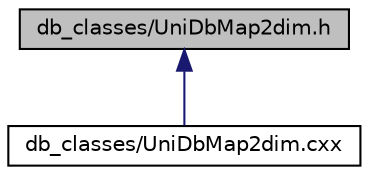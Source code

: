digraph "db_classes/UniDbMap2dim.h"
{
  edge [fontname="Helvetica",fontsize="10",labelfontname="Helvetica",labelfontsize="10"];
  node [fontname="Helvetica",fontsize="10",shape=record];
  Node1 [label="db_classes/UniDbMap2dim.h",height=0.2,width=0.4,color="black", fillcolor="grey75", style="filled", fontcolor="black"];
  Node1 -> Node2 [dir="back",color="midnightblue",fontsize="10",style="solid",fontname="Helvetica"];
  Node2 [label="db_classes/UniDbMap2dim.cxx",height=0.2,width=0.4,color="black", fillcolor="white", style="filled",URL="$_uni_db_map2dim_8cxx.html"];
}
